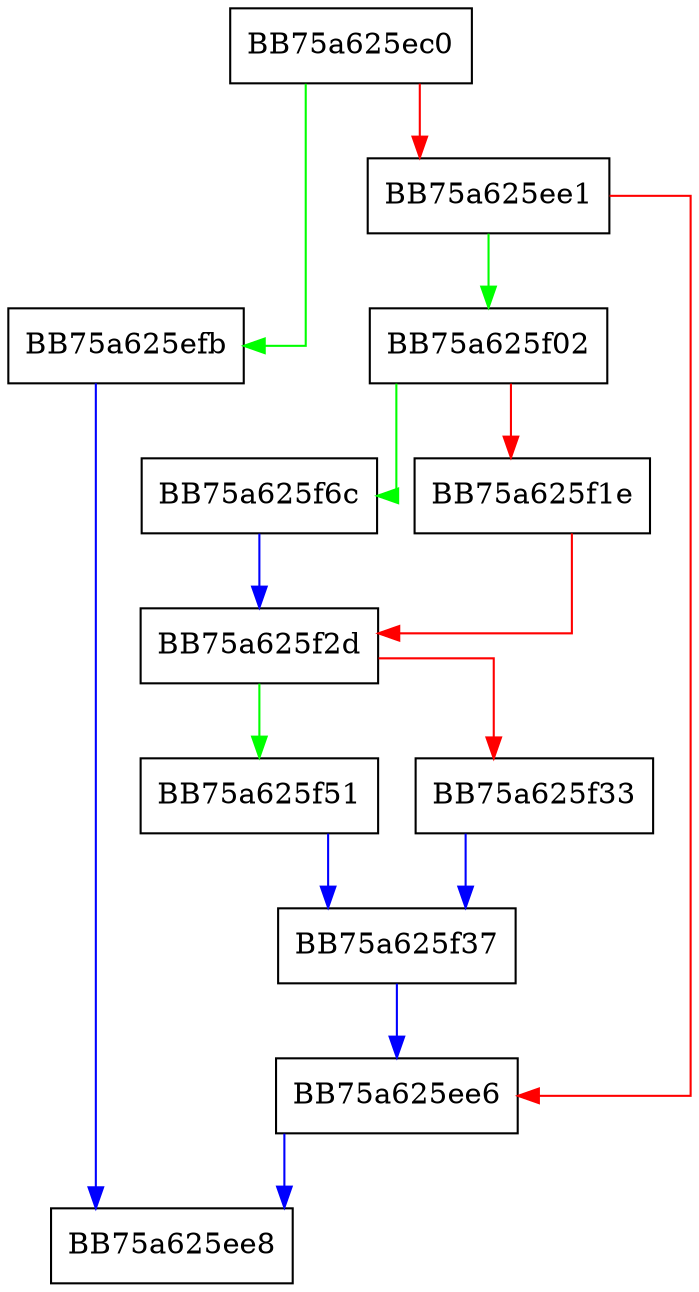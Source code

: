 digraph ContextSensitiveElement {
  node [shape="box"];
  graph [splines=ortho];
  BB75a625ec0 -> BB75a625efb [color="green"];
  BB75a625ec0 -> BB75a625ee1 [color="red"];
  BB75a625ee1 -> BB75a625f02 [color="green"];
  BB75a625ee1 -> BB75a625ee6 [color="red"];
  BB75a625ee6 -> BB75a625ee8 [color="blue"];
  BB75a625efb -> BB75a625ee8 [color="blue"];
  BB75a625f02 -> BB75a625f6c [color="green"];
  BB75a625f02 -> BB75a625f1e [color="red"];
  BB75a625f1e -> BB75a625f2d [color="red"];
  BB75a625f2d -> BB75a625f51 [color="green"];
  BB75a625f2d -> BB75a625f33 [color="red"];
  BB75a625f33 -> BB75a625f37 [color="blue"];
  BB75a625f37 -> BB75a625ee6 [color="blue"];
  BB75a625f51 -> BB75a625f37 [color="blue"];
  BB75a625f6c -> BB75a625f2d [color="blue"];
}